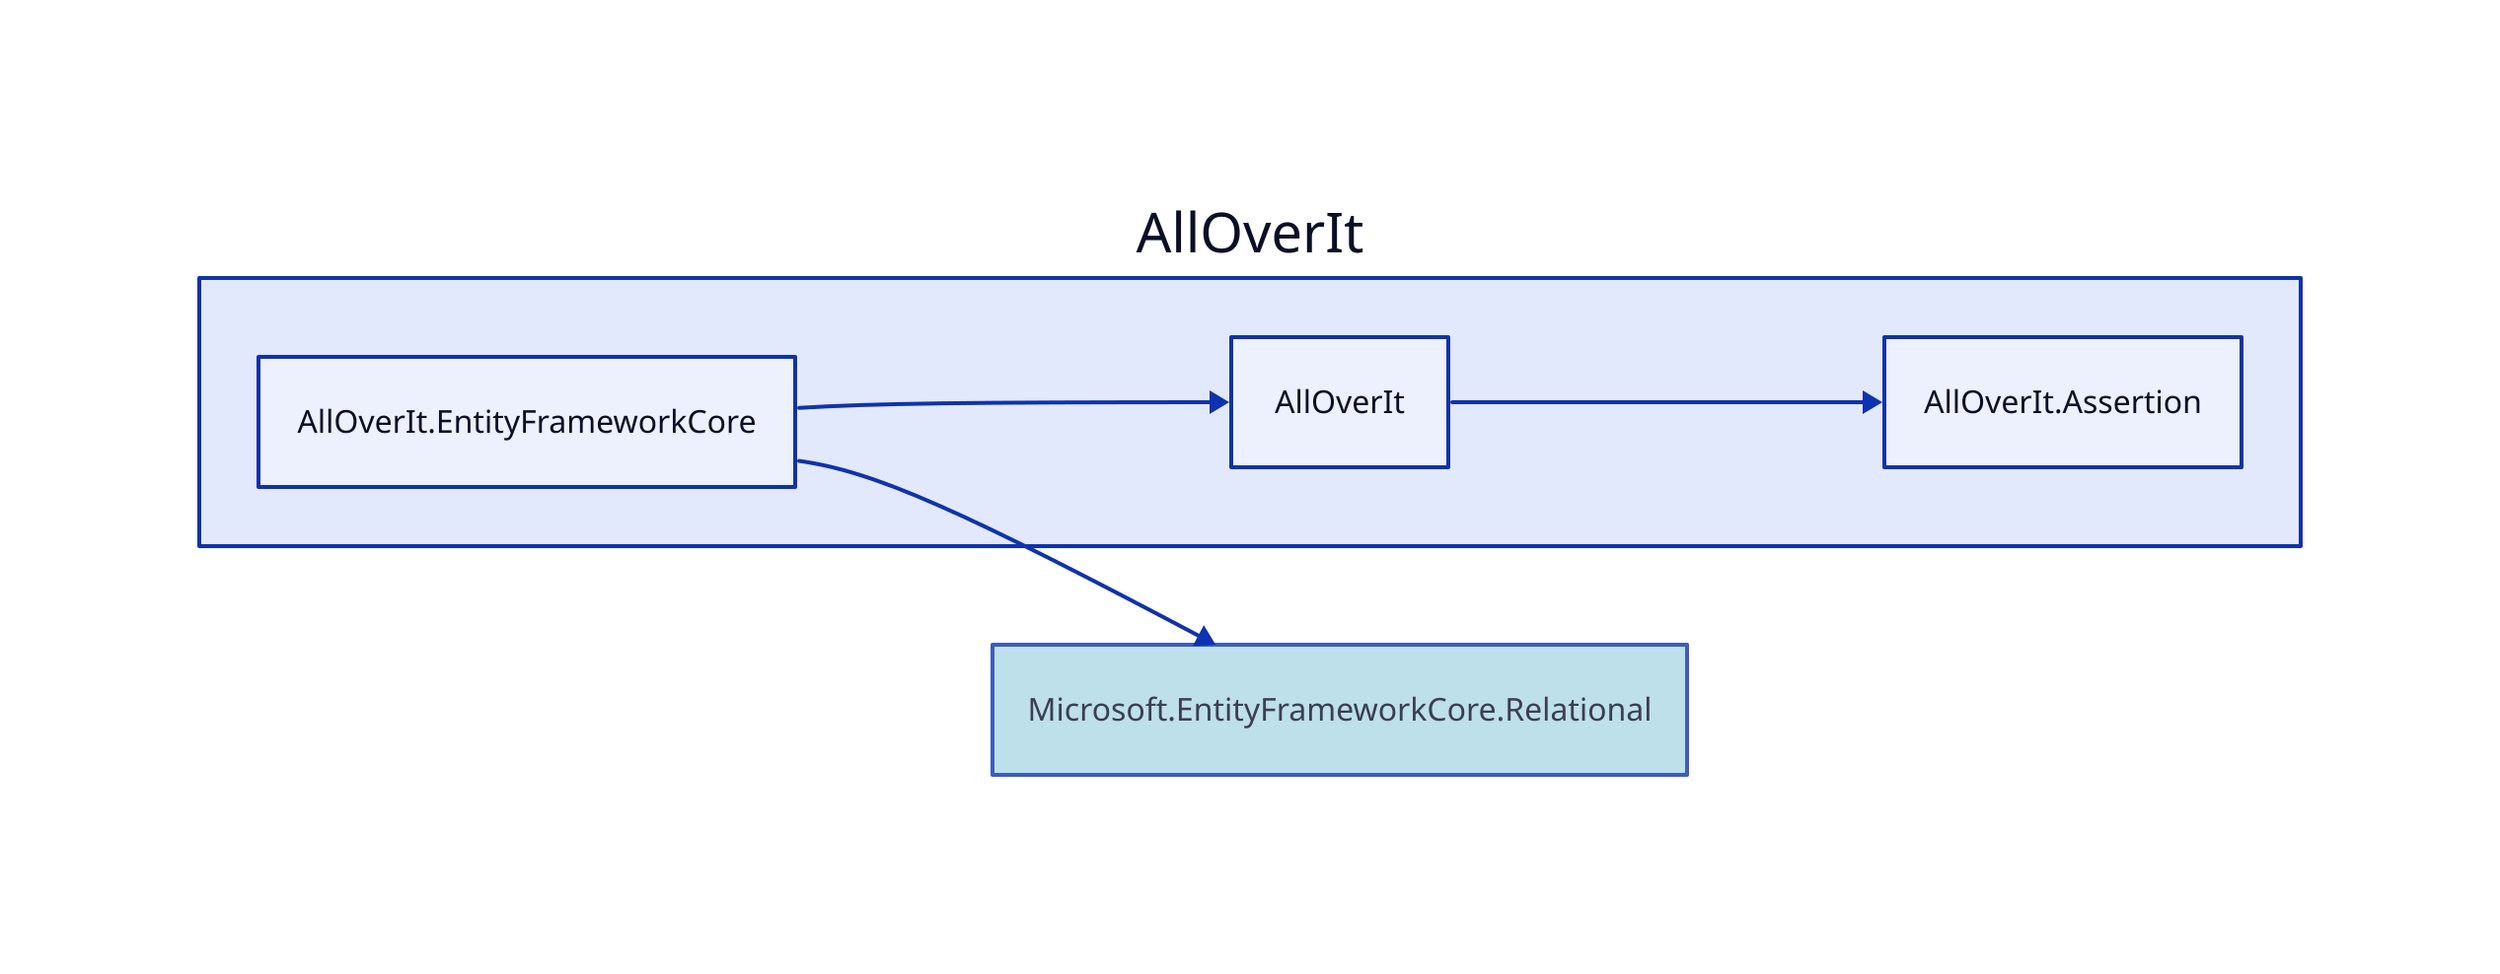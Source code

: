 direction: right

aoi: AllOverIt
aoi.alloverit-entityframeworkcore: AllOverIt.EntityFrameworkCore
aoi.alloverit: AllOverIt
aoi.alloverit-assertion: AllOverIt.Assertion
microsoft-entityframeworkcore-relational: Microsoft.EntityFrameworkCore.Relational
microsoft-entityframeworkcore-relational.style.fill: lightblue
microsoft-entityframeworkcore-relational.style.opacity: 0.8

aoi.alloverit <- aoi.alloverit-entityframeworkcore
aoi.alloverit-assertion <- aoi.alloverit
microsoft-entityframeworkcore-relational <- aoi.alloverit-entityframeworkcore
